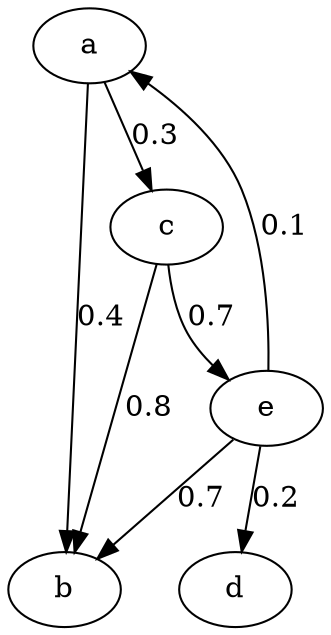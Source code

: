 //A random network
digraph {
	a -> b[label="0.4",weight="0.4"];
	a -> c[label="0.3",weight="0.3"];
	c -> b[label="0.8",weight="0.8"];
	c -> e[label="0.7",weight="0.7"];
	e -> d[label="0.2",weight="0.2"];
	e -> b[label="0.7",weight="0.7"];
	e -> a[label="0.1",weight="0.1"];
}